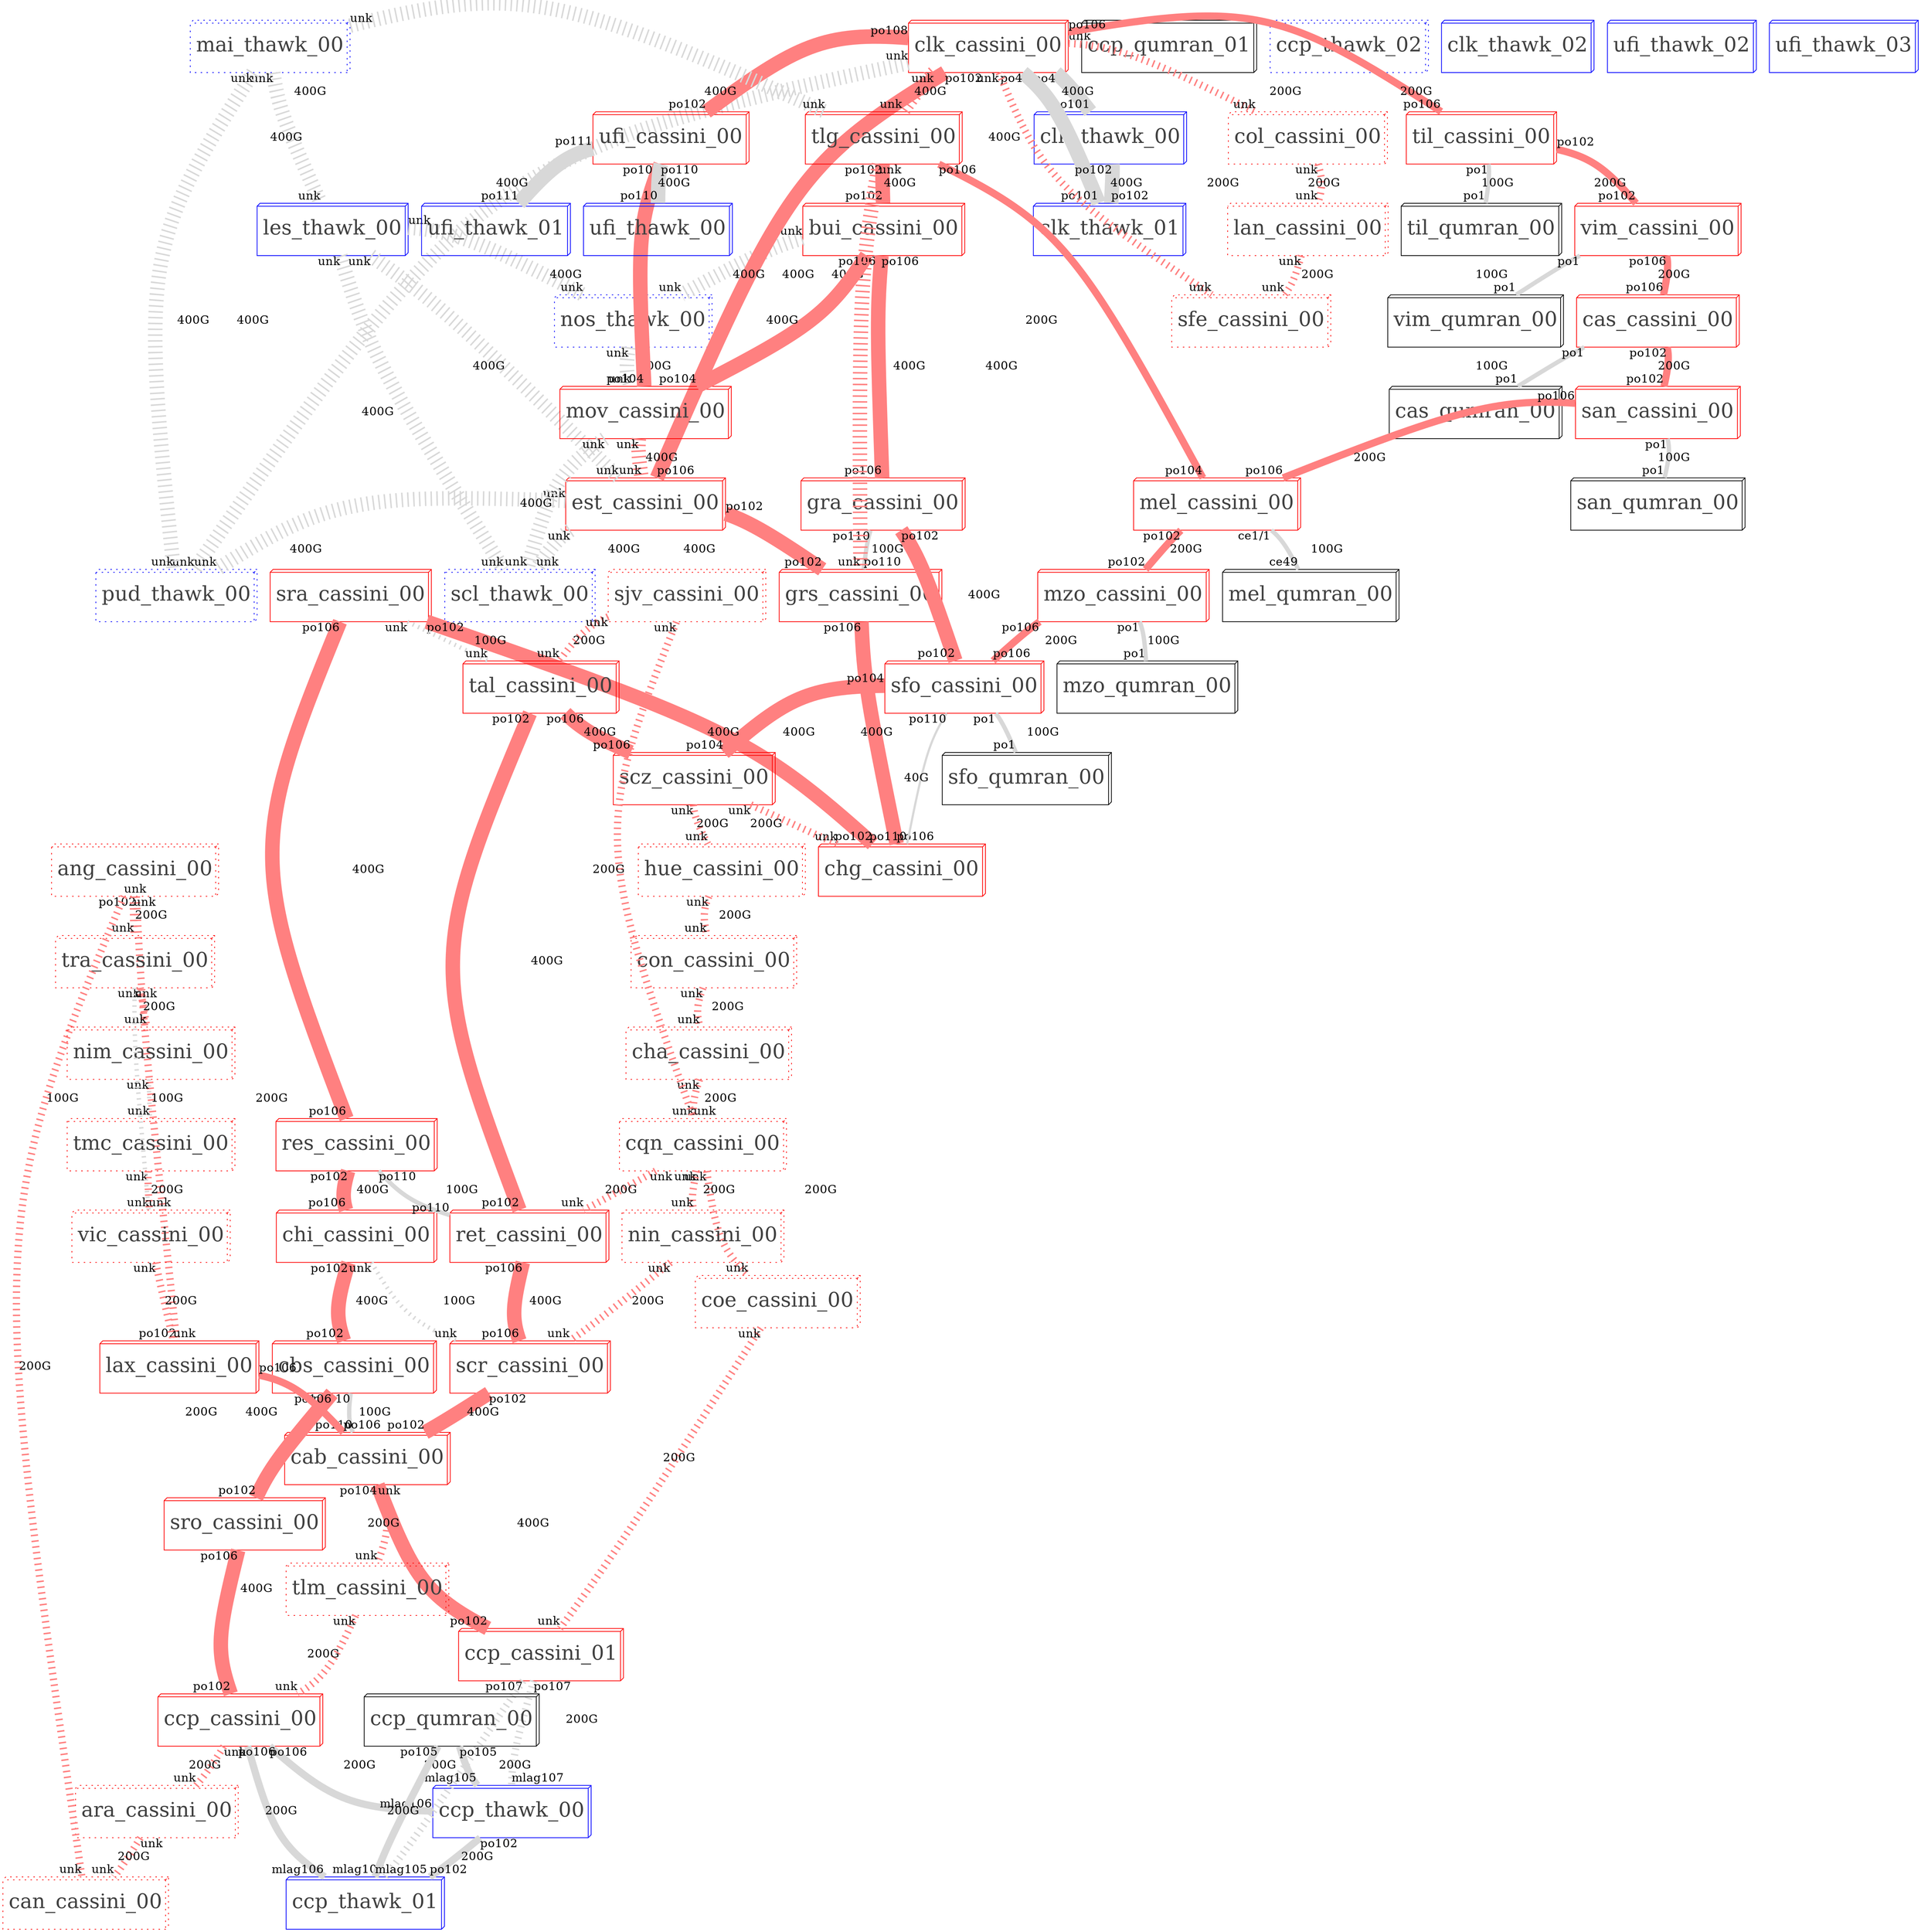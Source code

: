 graph my_graph {
splines = "curved";

ang_cassini_00 [style="dotted" shape="box3d" label="ang_cassini_00" width="1.000000!" height="1.000000!" fillcolor="#d0d0d0" color="#FF0000" fontsize="28" fontcolor="#404040" pos="-2181.519043, -1134.129395!" ]
ara_cassini_00 [style="dotted" shape="box3d" label="ara_cassini_00" width="1.000000!" height="1.000000!" fillcolor="#d0d0d0" color="#FF0000" fontsize="28" fontcolor="#404040" pos="-2199.944336, -1117.477295!" ]
bui_cassini_00 [style="solid" shape="box3d" label="bui_cassini_00" width="1.000000!" height="1.000000!" fillcolor="#d0d0d0" color="#FF0000" fontsize="28" fontcolor="#404040" pos="-2113.913330, -1011.887939!" ]
cab_cassini_00 [style="solid" shape="box3d" label="cab_cassini_00" width="1.000000!" height="1.000000!" fillcolor="#d0d0d0" color="#FF0000" fontsize="28" fontcolor="#404040" pos="-2167.762695, -1110.998535!" ]
can_cassini_00 [style="dotted" shape="box3d" label="can_cassini_00" width="1.000000!" height="1.000000!" fillcolor="#d0d0d0" color="#FF0000" fontsize="28" fontcolor="#404040" pos="-2202.021729, -1134.174072!" ]
cas_cassini_00 [style="solid" shape="box3d" label="cas_cassini_00" width="1.000000!" height="1.000000!" fillcolor="#d0d0d0" color="#FF0000" fontsize="28" fontcolor="#404040" pos="-2142.722656, -999.556152!" ]
cas_qumran_00 [style="solid" shape="box3d" label="cas_qumran_00" width="1.000000!" height="1.000000!" fillcolor="#d0d0d0" color="#000000" fontsize="28" fontcolor="#404040" pos="-2148.722656, -999.556152!" ]
cbs_cassini_00 [style="solid" shape="box3d" label="cbs_cassini_00" width="1.000000!" height="1.000000!" fillcolor="#d0d0d0" color="#FF0000" fontsize="28" fontcolor="#404040" pos="-2172.262695, -1110.998535!" ]
ccp_cassini_00 [style="solid" shape="box3d" label="ccp_cassini_00" width="1.000000!" height="1.000000!" fillcolor="#d0d0d0" color="#FF0000" fontsize="28" fontcolor="#404040" pos="-2194.875000, -1104.131470!" ]
ccp_cassini_01 [style="solid" shape="box3d" label="ccp_cassini_01" width="1.000000!" height="1.000000!" fillcolor="#d0d0d0" color="#FF0000" fontsize="28" fontcolor="#404040" pos="-2188.874756, -1104.131470!" ]
ccp_qumran_00 [style="solid" shape="box3d" label="ccp_qumran_00" width="1.000000!" height="1.000000!" fillcolor="#d0d0d0" color="#000000" fontsize="28" fontcolor="#404040" pos="-2194.875000, -1098.131470!" ]
ccp_qumran_01 [style="solid" shape="box3d" label="ccp_qumran_01" width="1.000000!" height="1.000000!" fillcolor="#d0d0d0" color="#000000" fontsize="28" fontcolor="#404040" pos="-2188.874756, -1098.131470!" ]
ccp_thawk_00 [style="solid" shape="box3d" label="ccp_thawk_00" width="1.000000!" height="1.000000!" fillcolor="#d0d0d0" color="#0000FF" fontsize="28" fontcolor="#404040" pos="-2194.875000, -1102.331543!" ]
ccp_thawk_01 [style="solid" shape="box3d" label="ccp_thawk_01" width="1.000000!" height="1.000000!" fillcolor="#d0d0d0" color="#0000FF" fontsize="28" fontcolor="#404040" pos="-2188.874756, -1102.331543!" ]
ccp_thawk_02 [style="dotted" shape="box3d" label="ccp_thawk_02" width="1.000000!" height="1.000000!" fillcolor="#d0d0d0" color="#0000FF" fontsize="28" fontcolor="#404040" pos="-2191.875000, -1100.531494!" ]
cha_cassini_00 [style="dotted" shape="box3d" label="cha_cassini_00" width="1.000000!" height="1.000000!" fillcolor="#d0d0d0" color="#FF0000" fontsize="28" fontcolor="#404040" pos="-2178.113281, -1070.132690!" ]
chg_cassini_00 [style="solid" shape="box3d" label="chg_cassini_00" width="1.000000!" height="1.000000!" fillcolor="#d0d0d0" color="#FF0000" fontsize="28" fontcolor="#404040" pos="-2131.750244, -1041.165527!" ]
chi_cassini_00 [style="solid" shape="box3d" label="chi_cassini_00" width="1.000000!" height="1.000000!" fillcolor="#d0d0d0" color="#FF0000" fontsize="28" fontcolor="#404040" pos="-2163.636719, -1098.373657!" ]
clk_cassini_00 [style="solid" shape="box3d" label="clk_cassini_00" width="1.000000!" height="1.000000!" fillcolor="#d0d0d0" color="#FF0000" fontsize="28" fontcolor="#404040" pos="-2120.339111, -999.240173!" ]
clk_thawk_00 [style="solid" shape="box3d" label="clk_thawk_00" width="1.000000!" height="1.000000!" fillcolor="#d0d0d0" color="#0000FF" fontsize="28" fontcolor="#404040" pos="-2117.339111, -997.140198!" ]
clk_thawk_01 [style="solid" shape="box3d" label="clk_thawk_01" width="1.000000!" height="1.000000!" fillcolor="#d0d0d0" color="#0000FF" fontsize="28" fontcolor="#404040" pos="-2123.339111, -997.140198!" ]
clk_thawk_02 [style="solid" shape="box3d" label="clk_thawk_02" width="1.000000!" height="1.000000!" fillcolor="#d0d0d0" color="#0000FF" fontsize="28" fontcolor="#404040" pos="-2120.339111, -994.740234!" ]
coe_cassini_00 [style="dotted" shape="box3d" label="coe_cassini_00" width="1.000000!" height="1.000000!" fillcolor="#d0d0d0" color="#FF0000" fontsize="28" fontcolor="#404040" pos="-2184.472656, -1095.129150!" ]
col_cassini_00 [style="dotted" shape="box3d" label="col_cassini_00" width="1.000000!" height="1.000000!" fillcolor="#d0d0d0" color="#FF0000" fontsize="28" fontcolor="#404040" pos="-2117.558105, -993.109131!" ]
con_cassini_00 [style="dotted" shape="box3d" label="con_cassini_00" width="1.000000!" height="1.000000!" fillcolor="#d0d0d0" color="#FF0000" fontsize="28" fontcolor="#404040" pos="-2169.543945, -1062.153687!" ]
cqn_cassini_00 [style="dotted" shape="box3d" label="cqn_cassini_00" width="1.000000!" height="1.000000!" fillcolor="#d0d0d0" color="#FF0000" fontsize="28" fontcolor="#404040" pos="-2170.388672, -1079.100708!" ]
est_cassini_00 [style="solid" shape="box3d" label="est_cassini_00" width="1.000000!" height="1.000000!" fillcolor="#d0d0d0" color="#FF0000" fontsize="28" fontcolor="#404040" pos="-2120.752197, -1003.592163!" ]
gra_cassini_00 [style="solid" shape="box3d" label="gra_cassini_00" width="1.000000!" height="1.000000!" fillcolor="#d0d0d0" color="#FF0000" fontsize="28" fontcolor="#404040" pos="-2117.739502, -1022.000183!" ]
grs_cassini_00 [style="solid" shape="box3d" label="grs_cassini_00" width="1.000000!" height="1.000000!" fillcolor="#d0d0d0" color="#FF0000" fontsize="28" fontcolor="#404040" pos="-2122.239502, -1022.000183!" ]
hue_cassini_00 [style="dotted" shape="box3d" label="hue_cassini_00" width="1.000000!" height="1.000000!" fillcolor="#d0d0d0" color="#FF0000" fontsize="28" fontcolor="#404040" pos="-2154.265137, -1049.322266!" ]
lan_cassini_00 [style="dotted" shape="box3d" label="lan_cassini_00" width="1.000000!" height="1.000000!" fillcolor="#d0d0d0" color="#FF0000" fontsize="28" fontcolor="#404040" pos="-2119.527588, -988.778931!" ]
lax_cassini_00 [style="solid" shape="box3d" label="lax_cassini_00" width="1.000000!" height="1.000000!" fillcolor="#d0d0d0" color="#FF0000" fontsize="28" fontcolor="#404040" pos="-2171.100098, -1123.985840!" ]
les_thawk_00 [style="solid" shape="box3d" label="les_thawk_00" width="1.000000!" height="1.000000!" fillcolor="#d0d0d0" color="#0000FF" fontsize="28" fontcolor="#404040" pos="-2122.685547, -1007.117737!" ]
mai_thawk_00 [style="dotted" shape="box3d" label="mai_thawk_00" width="1.000000!" height="1.000000!" fillcolor="#d0d0d0" color="#0000FF" fontsize="28" fontcolor="#404040" pos="-2128.833496, -1005.450928!" ]
mel_cassini_00 [style="solid" shape="box3d" label="mel_cassini_00" width="1.000000!" height="1.000000!" fillcolor="#d0d0d0" color="#FF0000" fontsize="28" fontcolor="#404040" pos="-2136.641846, -1010.672363!" ]
mel_qumran_00 [style="solid" shape="box3d" label="mel_qumran_00" width="1.000000!" height="1.000000!" fillcolor="#d0d0d0" color="#000000" fontsize="28" fontcolor="#404040" pos="-2142.641846, -1010.672363!" ]
mov_cassini_00 [style="solid" shape="box3d" label="mov_cassini_00" width="1.000000!" height="1.000000!" fillcolor="#d0d0d0" color="#FF0000" fontsize="28" fontcolor="#404040" pos="-2112.276123, -1005.252930!" ]
mzo_cassini_00 [style="solid" shape="box3d" label="mzo_cassini_00" width="1.000000!" height="1.000000!" fillcolor="#d0d0d0" color="#FF0000" fontsize="28" fontcolor="#404040" pos="-2142.334717, -1025.391846!" ]
mzo_qumran_00 [style="solid" shape="box3d" label="mzo_qumran_00" width="1.000000!" height="1.000000!" fillcolor="#d0d0d0" color="#000000" fontsize="28" fontcolor="#404040" pos="-2148.334473, -1025.391846!" ]
nim_cassini_00 [style="dotted" shape="box3d" label="nim_cassini_00" width="1.000000!" height="1.000000!" fillcolor="#d0d0d0" color="#FF0000" fontsize="28" fontcolor="#404040" pos="-2193.209473, -1162.335083!" ]
nin_cassini_00 [style="dotted" shape="box3d" label="nin_cassini_00" width="1.000000!" height="1.000000!" fillcolor="#d0d0d0" color="#FF0000" fontsize="28" fontcolor="#404040" pos="-2172.262695, -1091.999878!" ]
nos_thawk_00 [style="dotted" shape="box3d" label="nos_thawk_00" width="1.000000!" height="1.000000!" fillcolor="#d0d0d0" color="#0000FF" fontsize="28" fontcolor="#404040" pos="-2112.539795, -1008.571106!" ]
pud_thawk_00 [style="dotted" shape="box3d" label="pud_thawk_00" width="1.000000!" height="1.000000!" fillcolor="#d0d0d0" color="#0000FF" fontsize="28" fontcolor="#404040" pos="-2128.840088, -1000.416321!" ]
res_cassini_00 [style="solid" shape="box3d" label="res_cassini_00" width="1.000000!" height="1.000000!" fillcolor="#d0d0d0" color="#FF0000" fontsize="28" fontcolor="#404040" pos="-2156.464600, -1080.460083!" ]
ret_cassini_00 [style="solid" shape="box3d" label="ret_cassini_00" width="1.000000!" height="1.000000!" fillcolor="#d0d0d0" color="#FF0000" fontsize="28" fontcolor="#404040" pos="-2151.964844, -1080.460083!" ]
san_cassini_00 [style="solid" shape="box3d" label="san_cassini_00" width="1.000000!" height="1.000000!" fillcolor="#d0d0d0" color="#FF0000" fontsize="28" fontcolor="#404040" pos="-2148.864502, -1007.796021!" ]
san_qumran_00 [style="solid" shape="box3d" label="san_qumran_00" width="1.000000!" height="1.000000!" fillcolor="#d0d0d0" color="#000000" fontsize="28" fontcolor="#404040" pos="-2154.864258, -1007.796021!" ]
scl_thawk_00 [style="dotted" shape="box3d" label="scl_thawk_00" width="1.000000!" height="1.000000!" fillcolor="#d0d0d0" color="#0000FF" fontsize="28" fontcolor="#404040" pos="-2116.531982, -1004.422424!" ]
scr_cassini_00 [style="solid" shape="box3d" label="scr_cassini_00" width="1.000000!" height="1.000000!" fillcolor="#d0d0d0" color="#FF0000" fontsize="28" fontcolor="#404040" pos="-2155.059082, -1092.882446!" ]
scz_cassini_00 [style="solid" shape="box3d" label="scz_cassini_00" width="1.000000!" height="1.000000!" fillcolor="#d0d0d0" color="#FF0000" fontsize="28" fontcolor="#404040" pos="-2141.427490, -1039.035522!" ]
sfe_cassini_00 [style="dotted" shape="box3d" label="sfe_cassini_00" width="1.000000!" height="1.000000!" fillcolor="#d0d0d0" color="#FF0000" fontsize="28" fontcolor="#404040" pos="-2121.721924, -984.269836!" ]
sfo_cassini_00 [style="solid" shape="box3d" label="sfo_cassini_00" width="1.000000!" height="1.000000!" fillcolor="#d0d0d0" color="#FF0000" fontsize="28" fontcolor="#404040" pos="-2125.619141, -1037.595825!" ]
sfo_qumran_00 [style="solid" shape="box3d" label="sfo_qumran_00" width="1.000000!" height="1.000000!" fillcolor="#d0d0d0" color="#000000" fontsize="28" fontcolor="#404040" pos="-2119.619385, -1037.595825!" ]
sjv_cassini_00 [style="dotted" shape="box3d" label="sjv_cassini_00" width="1.000000!" height="1.000000!" fillcolor="#d0d0d0" color="#FF0000" fontsize="28" fontcolor="#404040" pos="-2157.971191, -1067.871094!" ]
sra_cassini_00 [style="solid" shape="box3d" label="sra_cassini_00" width="1.000000!" height="1.000000!" fillcolor="#d0d0d0" color="#FF0000" fontsize="28" fontcolor="#404040" pos="-2144.381348, -1058.996094!" ]
sro_cassini_00 [style="solid" shape="box3d" label="sro_cassini_00" width="1.000000!" height="1.000000!" fillcolor="#d0d0d0" color="#FF0000" fontsize="28" fontcolor="#404040" pos="-2181.956543, -1117.860352!" ]
tal_cassini_00 [style="solid" shape="box3d" label="tal_cassini_00" width="1.000000!" height="1.000000!" fillcolor="#d0d0d0" color="#FF0000" fontsize="28" fontcolor="#404040" pos="-2145.641113, -1062.779907!" ]
til_cassini_00 [style="solid" shape="box3d" label="til_cassini_00" width="1.000000!" height="1.000000!" fillcolor="#d0d0d0" color="#FF0000" fontsize="28" fontcolor="#404040" pos="-2128.205078, -991.210571!" ]
til_qumran_00 [style="solid" shape="box3d" label="til_qumran_00" width="1.000000!" height="1.000000!" fillcolor="#d0d0d0" color="#000000" fontsize="28" fontcolor="#404040" pos="-2134.205322, -992.710510!" ]
tlg_cassini_00 [style="solid" shape="box3d" label="tlg_cassini_00" width="1.000000!" height="1.000000!" fillcolor="#d0d0d0" color="#FF0000" fontsize="28" fontcolor="#404040" pos="-2128.323486, -1009.880249!" ]
tlm_cassini_00 [style="dotted" shape="box3d" label="tlm_cassini_00" width="1.000000!" height="1.000000!" fillcolor="#d0d0d0" color="#FF0000" fontsize="28" fontcolor="#404040" pos="-2185.367920, -1109.213135!" ]
tmc_cassini_00 [style="dotted" shape="box3d" label="tmc_cassini_00" width="1.000000!" height="1.000000!" fillcolor="#d0d0d0" color="#FF0000" fontsize="28" fontcolor="#404040" pos="-2179.132324, -1161.870605!" ]
tra_cassini_00 [style="dotted" shape="box3d" label="tra_cassini_00" width="1.000000!" height="1.000000!" fillcolor="#d0d0d0" color="#FF0000" fontsize="28" fontcolor="#404040" pos="-2185.261719, -1147.499390!" ]
ufi_cassini_00 [style="solid" shape="box3d" label="ufi_cassini_00" width="1.000000!" height="1.000000!" fillcolor="#d0d0d0" color="#FF0000" fontsize="28" fontcolor="#404040" pos="-2115.950195, -1000.460266!" ]
ufi_thawk_00 [style="solid" shape="box3d" label="ufi_thawk_00" width="1.000000!" height="1.000000!" fillcolor="#d0d0d0" color="#0000FF" fontsize="28" fontcolor="#404040" pos="-2112.050049, -1001.060242!" ]
ufi_thawk_01 [style="solid" shape="box3d" label="ufi_thawk_01" width="1.000000!" height="1.000000!" fillcolor="#d0d0d0" color="#0000FF" fontsize="28" fontcolor="#404040" pos="-2112.050049, -999.560303!" ]
ufi_thawk_02 [style="solid" shape="box3d" label="ufi_thawk_02" width="1.000000!" height="1.000000!" fillcolor="#d0d0d0" color="#0000FF" fontsize="28" fontcolor="#404040" pos="-2109.050049, -1001.060242!" ]
ufi_thawk_03 [style="solid" shape="box3d" label="ufi_thawk_03" width="1.000000!" height="1.000000!" fillcolor="#d0d0d0" color="#0000FF" fontsize="28" fontcolor="#404040" pos="-2109.050049, -999.560303!" ]
vic_cassini_00 [style="dotted" shape="box3d" label="vic_cassini_00" width="1.000000!" height="1.000000!" fillcolor="#d0d0d0" color="#FF0000" fontsize="28" fontcolor="#404040" pos="-2171.345459, -1147.175537!" ]
vim_cassini_00 [style="solid" shape="box3d" label="vim_cassini_00" width="1.000000!" height="1.000000!" fillcolor="#d0d0d0" color="#FF0000" fontsize="28" fontcolor="#404040" pos="-2146.960938, -990.165710!" ]
vim_qumran_00 [style="solid" shape="box3d" label="vim_qumran_00" width="1.000000!" height="1.000000!" fillcolor="#d0d0d0" color="#000000" fontsize="28" fontcolor="#404040" pos="-2152.960693, -990.165710!" ]
can_cassini_00 -- ang_cassini_00 [ arrowhead="normal" arrowtail="normal" arrowsize="30" penwidth="10" color="#FF8080" style="dotted"taillabel="unk" headlabel="unk" label="200G" fontsize="16" fontcolor="#000000"]
ang_cassini_00 -- lax_cassini_00 [ arrowhead="normal" arrowtail="normal" arrowsize="30" penwidth="10" color="#FF8080" style="dotted"taillabel="po102" headlabel="po102" label="200G" fontsize="16" fontcolor="#000000"]
ang_cassini_00 -- tra_cassini_00 [ arrowhead="normal" arrowtail="normal" arrowsize="30" penwidth="10" color="#FF8080" style="dotted"taillabel="unk" headlabel="unk" label="200G" fontsize="16" fontcolor="#000000"]
ara_cassini_00 -- can_cassini_00 [ arrowhead="normal" arrowtail="normal" arrowsize="30" penwidth="10" color="#FF8080" style="dotted"taillabel="unk" headlabel="unk" label="200G" fontsize="16" fontcolor="#000000"]
ccp_cassini_00 -- ara_cassini_00 [ arrowhead="normal" arrowtail="normal" arrowsize="30" penwidth="10" color="#FF8080" style="dotted"taillabel="unk" headlabel="unk" label="200G" fontsize="16" fontcolor="#000000"]
bui_cassini_00 -- gra_cassini_00 [ arrowhead="normal" arrowtail="normal" arrowsize="30" penwidth="20" color="#FF8080" style="solid"taillabel="po106" headlabel="po106" label="400G" fontsize="16" fontcolor="#000000"]
mov_cassini_00 -- bui_cassini_00 [ arrowhead="normal" arrowtail="normal" arrowsize="30" penwidth="20" color="#FF8080" style="solid"taillabel="po106" headlabel="po104" label="400G" fontsize="16" fontcolor="#000000"]
bui_cassini_00 -- nos_thawk_00 [ arrowhead="normal" arrowtail="normal" arrowsize="30" penwidth="20" color="#d8d8d8" style="dotted"taillabel="unk" headlabel="unk" label="400G" fontsize="16" fontcolor="#000000"]
tlg_cassini_00 -- bui_cassini_00 [ arrowhead="normal" arrowtail="normal" arrowsize="30" penwidth="20" color="#FF8080" style="solid"taillabel="po102" headlabel="po102" label="400G" fontsize="16" fontcolor="#000000"]
cbs_cassini_00 -- cab_cassini_00 [ arrowhead="normal" arrowtail="normal" arrowsize="30" penwidth="6" color="#d8d8d8" style="solid"taillabel="po110" headlabel="po110" label="100G" fontsize="16" fontcolor="#000000"]
cab_cassini_00 -- ccp_cassini_01 [ arrowhead="normal" arrowtail="normal" arrowsize="30" penwidth="20" color="#FF8080" style="solid"taillabel="po104" headlabel="po102" label="400G" fontsize="16" fontcolor="#000000"]
lax_cassini_00 -- cab_cassini_00 [ arrowhead="normal" arrowtail="normal" arrowsize="30" penwidth="10" color="#FF8080" style="solid"taillabel="po106" headlabel="po106" label="200G" fontsize="16" fontcolor="#000000"]
scr_cassini_00 -- cab_cassini_00 [ arrowhead="normal" arrowtail="normal" arrowsize="30" penwidth="20" color="#FF8080" style="solid"taillabel="po102" headlabel="po102" label="400G" fontsize="16" fontcolor="#000000"]
cab_cassini_00 -- tlm_cassini_00 [ arrowhead="normal" arrowtail="normal" arrowsize="30" penwidth="10" color="#FF8080" style="dotted"taillabel="unk" headlabel="unk" label="200G" fontsize="16" fontcolor="#000000"]
cas_cassini_00 -- cas_qumran_00 [ arrowhead="normal" arrowtail="normal" arrowsize="30" penwidth="6" color="#d8d8d8" style="solid"taillabel="po1" headlabel="po1" label="100G" fontsize="16" fontcolor="#000000"]
cas_cassini_00 -- san_cassini_00 [ arrowhead="normal" arrowtail="normal" arrowsize="30" penwidth="10" color="#FF8080" style="solid"taillabel="po102" headlabel="po102" label="200G" fontsize="16" fontcolor="#000000"]
vim_cassini_00 -- cas_cassini_00 [ arrowhead="normal" arrowtail="normal" arrowsize="30" penwidth="10" color="#FF8080" style="solid"taillabel="po106" headlabel="po106" label="200G" fontsize="16" fontcolor="#000000"]
chi_cassini_00 -- cbs_cassini_00 [ arrowhead="normal" arrowtail="normal" arrowsize="30" penwidth="20" color="#FF8080" style="solid"taillabel="po102" headlabel="po102" label="400G" fontsize="16" fontcolor="#000000"]
cbs_cassini_00 -- sro_cassini_00 [ arrowhead="normal" arrowtail="normal" arrowsize="30" penwidth="20" color="#FF8080" style="solid"taillabel="po106" headlabel="po102" label="400G" fontsize="16" fontcolor="#000000"]
ccp_cassini_00 -- ccp_thawk_00 [ arrowhead="normal" arrowtail="normal" arrowsize="30" penwidth="10" color="#d8d8d8" style="solid"taillabel="po106" headlabel="mlag106" label="200G" fontsize="16" fontcolor="#000000"]
ccp_cassini_00 -- ccp_thawk_01 [ arrowhead="normal" arrowtail="normal" arrowsize="30" penwidth="10" color="#d8d8d8" style="solid"taillabel="po106" headlabel="mlag106" label="200G" fontsize="16" fontcolor="#000000"]
sro_cassini_00 -- ccp_cassini_00 [ arrowhead="normal" arrowtail="normal" arrowsize="30" penwidth="20" color="#FF8080" style="solid"taillabel="po106" headlabel="po102" label="400G" fontsize="16" fontcolor="#000000"]
tlm_cassini_00 -- ccp_cassini_00 [ arrowhead="normal" arrowtail="normal" arrowsize="30" penwidth="10" color="#FF8080" style="dotted"taillabel="unk" headlabel="unk" label="200G" fontsize="16" fontcolor="#000000"]
ccp_cassini_01 -- ccp_thawk_00 [ arrowhead="normal" arrowtail="normal" arrowsize="30" penwidth="10" color="#d8d8d8" style="dotted"taillabel="po107" headlabel="mlag107" label="200G" fontsize="16" fontcolor="#000000"]
ccp_cassini_01 -- ccp_thawk_01 [ arrowhead="normal" arrowtail="normal" arrowsize="30" penwidth="10" color="#d8d8d8" style="dotted"taillabel="po107" headlabel="mlag107" label="200G" fontsize="16" fontcolor="#000000"]
coe_cassini_00 -- ccp_cassini_01 [ arrowhead="normal" arrowtail="normal" arrowsize="30" penwidth="10" color="#FF8080" style="dotted"taillabel="unk" headlabel="unk" label="200G" fontsize="16" fontcolor="#000000"]
ccp_qumran_00 -- ccp_thawk_00 [ arrowhead="normal" arrowtail="normal" arrowsize="30" penwidth="10" color="#d8d8d8" style="solid"taillabel="po105" headlabel="mlag105" label="200G" fontsize="16" fontcolor="#000000"]
ccp_qumran_00 -- ccp_thawk_01 [ arrowhead="normal" arrowtail="normal" arrowsize="30" penwidth="10" color="#d8d8d8" style="solid"taillabel="po105" headlabel="mlag105" label="200G" fontsize="16" fontcolor="#000000"]
ccp_thawk_00 -- ccp_thawk_01 [ arrowhead="normal" arrowtail="normal" arrowsize="30" penwidth="10" color="#d8d8d8" style="solid"taillabel="po102" headlabel="po102" label="200G" fontsize="16" fontcolor="#000000"]
con_cassini_00 -- cha_cassini_00 [ arrowhead="normal" arrowtail="normal" arrowsize="30" penwidth="10" color="#FF8080" style="dotted"taillabel="unk" headlabel="unk" label="200G" fontsize="16" fontcolor="#000000"]
cha_cassini_00 -- cqn_cassini_00 [ arrowhead="normal" arrowtail="normal" arrowsize="30" penwidth="10" color="#FF8080" style="dotted"taillabel="unk" headlabel="unk" label="200G" fontsize="16" fontcolor="#000000"]
grs_cassini_00 -- chg_cassini_00 [ arrowhead="normal" arrowtail="normal" arrowsize="30" penwidth="20" color="#FF8080" style="solid"taillabel="po106" headlabel="po106" label="400G" fontsize="16" fontcolor="#000000"]
scz_cassini_00 -- chg_cassini_00 [ arrowhead="normal" arrowtail="normal" arrowsize="30" penwidth="10" color="#FF8080" style="dotted"taillabel="unk" headlabel="unk" label="200G" fontsize="16" fontcolor="#000000"]
sfo_cassini_00 -- chg_cassini_00 [ arrowhead="normal" arrowtail="normal" arrowsize="30" penwidth="3" color="#d8d8d8" style="solid"taillabel="po110" headlabel="po110" label="40G" fontsize="16" fontcolor="#000000"]
chg_cassini_00 -- sra_cassini_00 [ arrowhead="normal" arrowtail="normal" arrowsize="30" penwidth="20" color="#FF8080" style="solid"taillabel="po102" headlabel="po102" label="400G" fontsize="16" fontcolor="#000000"]
res_cassini_00 -- chi_cassini_00 [ arrowhead="normal" arrowtail="normal" arrowsize="30" penwidth="20" color="#FF8080" style="solid"taillabel="po102" headlabel="po106" label="400G" fontsize="16" fontcolor="#000000"]
chi_cassini_00 -- scr_cassini_00 [ arrowhead="normal" arrowtail="normal" arrowsize="30" penwidth="6" color="#d8d8d8" style="dotted"taillabel="unk" headlabel="unk" label="100G" fontsize="16" fontcolor="#000000"]
clk_cassini_00 -- clk_thawk_00 [ arrowhead="normal" arrowtail="normal" arrowsize="30" penwidth="20" color="#d8d8d8" style="solid"taillabel="po4" headlabel="po101" label="400G" fontsize="16" fontcolor="#000000"]
clk_cassini_00 -- clk_thawk_01 [ arrowhead="normal" arrowtail="normal" arrowsize="30" penwidth="20" color="#d8d8d8" style="solid"taillabel="po4" headlabel="po101" label="400G" fontsize="16" fontcolor="#000000"]
clk_cassini_00 -- col_cassini_00 [ arrowhead="normal" arrowtail="normal" arrowsize="30" penwidth="10" color="#FF8080" style="dotted"taillabel="unk" headlabel="unk" label="200G" fontsize="16" fontcolor="#000000"]
clk_cassini_00 -- est_cassini_00 [ arrowhead="normal" arrowtail="normal" arrowsize="30" penwidth="20" color="#FF8080" style="solid"taillabel="po102" headlabel="po106" label="400G" fontsize="16" fontcolor="#000000"]
clk_cassini_00 -- pud_thawk_00 [ arrowhead="normal" arrowtail="normal" arrowsize="30" penwidth="20" color="#d8d8d8" style="dotted"taillabel="unk" headlabel="unk" label="400G" fontsize="16" fontcolor="#000000"]
sfe_cassini_00 -- clk_cassini_00 [ arrowhead="normal" arrowtail="normal" arrowsize="30" penwidth="10" color="#FF8080" style="dotted"taillabel="unk" headlabel="unk" label="200G" fontsize="16" fontcolor="#000000"]
clk_cassini_00 -- til_cassini_00 [ arrowhead="normal" arrowtail="normal" arrowsize="30" penwidth="10" color="#FF8080" style="solid"taillabel="po106" headlabel="po106" label="200G" fontsize="16" fontcolor="#000000"]
clk_cassini_00 -- tlg_cassini_00 [ arrowhead="normal" arrowtail="normal" arrowsize="30" penwidth="20" color="#FF8080" style="dotted"taillabel="unk" headlabel="unk" label="400G" fontsize="16" fontcolor="#000000"]
clk_cassini_00 -- ufi_cassini_00 [ arrowhead="normal" arrowtail="normal" arrowsize="30" penwidth="20" color="#FF8080" style="solid"taillabel="po108" headlabel="po102" label="400G" fontsize="16" fontcolor="#000000"]
clk_thawk_00 -- clk_thawk_01 [ arrowhead="normal" arrowtail="normal" arrowsize="30" penwidth="20" color="#d8d8d8" style="solid"taillabel="po102" headlabel="po102" label="400G" fontsize="16" fontcolor="#000000"]
cqn_cassini_00 -- coe_cassini_00 [ arrowhead="normal" arrowtail="normal" arrowsize="30" penwidth="10" color="#FF8080" style="dotted"taillabel="unk" headlabel="unk" label="200G" fontsize="16" fontcolor="#000000"]
col_cassini_00 -- lan_cassini_00 [ arrowhead="normal" arrowtail="normal" arrowsize="30" penwidth="10" color="#FF8080" style="dotted"taillabel="unk" headlabel="unk" label="200G" fontsize="16" fontcolor="#000000"]
hue_cassini_00 -- con_cassini_00 [ arrowhead="normal" arrowtail="normal" arrowsize="30" penwidth="10" color="#FF8080" style="dotted"taillabel="unk" headlabel="unk" label="200G" fontsize="16" fontcolor="#000000"]
cqn_cassini_00 -- nin_cassini_00 [ arrowhead="normal" arrowtail="normal" arrowsize="30" penwidth="10" color="#FF8080" style="dotted"taillabel="unk" headlabel="unk" label="200G" fontsize="16" fontcolor="#000000"]
cqn_cassini_00 -- ret_cassini_00 [ arrowhead="normal" arrowtail="normal" arrowsize="30" penwidth="10" color="#FF8080" style="dotted"taillabel="unk" headlabel="unk" label="200G" fontsize="16" fontcolor="#000000"]
sjv_cassini_00 -- cqn_cassini_00 [ arrowhead="normal" arrowtail="normal" arrowsize="30" penwidth="10" color="#FF8080" style="dotted"taillabel="unk" headlabel="unk" label="200G" fontsize="16" fontcolor="#000000"]
est_cassini_00 -- grs_cassini_00 [ arrowhead="normal" arrowtail="normal" arrowsize="30" penwidth="20" color="#FF8080" style="solid"taillabel="po102" headlabel="po102" label="400G" fontsize="16" fontcolor="#000000"]
les_thawk_00 -- est_cassini_00 [ arrowhead="normal" arrowtail="normal" arrowsize="30" penwidth="20" color="#d8d8d8" style="dotted"taillabel="unk" headlabel="unk" label="400G" fontsize="16" fontcolor="#000000"]
mov_cassini_00 -- est_cassini_00 [ arrowhead="normal" arrowtail="normal" arrowsize="30" penwidth="20" color="#FF8080" style="dotted"taillabel="unk" headlabel="unk" label="400G" fontsize="16" fontcolor="#000000"]
est_cassini_00 -- pud_thawk_00 [ arrowhead="normal" arrowtail="normal" arrowsize="30" penwidth="20" color="#d8d8d8" style="dotted"taillabel="unk" headlabel="unk" label="400G" fontsize="16" fontcolor="#000000"]
est_cassini_00 -- scl_thawk_00 [ arrowhead="normal" arrowtail="normal" arrowsize="30" penwidth="20" color="#d8d8d8" style="dotted"taillabel="unk" headlabel="unk" label="400G" fontsize="16" fontcolor="#000000"]
gra_cassini_00 -- grs_cassini_00 [ arrowhead="normal" arrowtail="normal" arrowsize="30" penwidth="6" color="#d8d8d8" style="solid"taillabel="po110" headlabel="po110" label="100G" fontsize="16" fontcolor="#000000"]
gra_cassini_00 -- sfo_cassini_00 [ arrowhead="normal" arrowtail="normal" arrowsize="30" penwidth="20" color="#FF8080" style="solid"taillabel="po102" headlabel="po102" label="400G" fontsize="16" fontcolor="#000000"]
tlg_cassini_00 -- grs_cassini_00 [ arrowhead="normal" arrowtail="normal" arrowsize="30" penwidth="20" color="#FF8080" style="dotted"taillabel="unk" headlabel="unk" label="400G" fontsize="16" fontcolor="#000000"]
scz_cassini_00 -- hue_cassini_00 [ arrowhead="normal" arrowtail="normal" arrowsize="30" penwidth="10" color="#FF8080" style="dotted"taillabel="unk" headlabel="unk" label="200G" fontsize="16" fontcolor="#000000"]
lan_cassini_00 -- sfe_cassini_00 [ arrowhead="normal" arrowtail="normal" arrowsize="30" penwidth="10" color="#FF8080" style="dotted"taillabel="unk" headlabel="unk" label="200G" fontsize="16" fontcolor="#000000"]
vic_cassini_00 -- lax_cassini_00 [ arrowhead="normal" arrowtail="normal" arrowsize="30" penwidth="10" color="#FF8080" style="dotted"taillabel="unk" headlabel="unk" label="200G" fontsize="16" fontcolor="#000000"]
mai_thawk_00 -- les_thawk_00 [ arrowhead="normal" arrowtail="normal" arrowsize="30" penwidth="20" color="#d8d8d8" style="dotted"taillabel="unk" headlabel="unk" label="400G" fontsize="16" fontcolor="#000000"]
les_thawk_00 -- nos_thawk_00 [ arrowhead="normal" arrowtail="normal" arrowsize="30" penwidth="20" color="#d8d8d8" style="dotted"taillabel="unk" headlabel="unk" label="400G" fontsize="16" fontcolor="#000000"]
les_thawk_00 -- scl_thawk_00 [ arrowhead="normal" arrowtail="normal" arrowsize="30" penwidth="20" color="#d8d8d8" style="dotted"taillabel="unk" headlabel="unk" label="400G" fontsize="16" fontcolor="#000000"]
mai_thawk_00 -- pud_thawk_00 [ arrowhead="normal" arrowtail="normal" arrowsize="30" penwidth="20" color="#d8d8d8" style="dotted"taillabel="unk" headlabel="unk" label="400G" fontsize="16" fontcolor="#000000"]
mai_thawk_00 -- tlg_cassini_00 [ arrowhead="normal" arrowtail="normal" arrowsize="30" penwidth="20" color="#d8d8d8" style="dotted"taillabel="unk" headlabel="unk" label="400G" fontsize="16" fontcolor="#000000"]
mel_cassini_00 -- mel_qumran_00 [ arrowhead="normal" arrowtail="normal" arrowsize="30" penwidth="6" color="#d8d8d8" style="solid"taillabel="ce1/1" headlabel="ce49" label="100G" fontsize="16" fontcolor="#000000"]
mel_cassini_00 -- mzo_cassini_00 [ arrowhead="normal" arrowtail="normal" arrowsize="30" penwidth="10" color="#FF8080" style="solid"taillabel="po102" headlabel="po102" label="200G" fontsize="16" fontcolor="#000000"]
san_cassini_00 -- mel_cassini_00 [ arrowhead="normal" arrowtail="normal" arrowsize="30" penwidth="10" color="#FF8080" style="solid"taillabel="po106" headlabel="po106" label="200G" fontsize="16" fontcolor="#000000"]
tlg_cassini_00 -- mel_cassini_00 [ arrowhead="normal" arrowtail="normal" arrowsize="30" penwidth="10" color="#FF8080" style="solid"taillabel="po106" headlabel="po104" label="200G" fontsize="16" fontcolor="#000000"]
nos_thawk_00 -- mov_cassini_00 [ arrowhead="normal" arrowtail="normal" arrowsize="30" penwidth="20" color="#d8d8d8" style="dotted"taillabel="unk" headlabel="unk" label="400G" fontsize="16" fontcolor="#000000"]
mov_cassini_00 -- scl_thawk_00 [ arrowhead="normal" arrowtail="normal" arrowsize="30" penwidth="20" color="#d8d8d8" style="dotted"taillabel="unk" headlabel="unk" label="400G" fontsize="16" fontcolor="#000000"]
ufi_cassini_00 -- mov_cassini_00 [ arrowhead="normal" arrowtail="normal" arrowsize="30" penwidth="20" color="#FF8080" style="solid"taillabel="po106" headlabel="po104" label="400G" fontsize="16" fontcolor="#000000"]
mzo_cassini_00 -- mzo_qumran_00 [ arrowhead="normal" arrowtail="normal" arrowsize="30" penwidth="6" color="#d8d8d8" style="solid"taillabel="po1" headlabel="po1" label="100G" fontsize="16" fontcolor="#000000"]
mzo_cassini_00 -- sfo_cassini_00 [ arrowhead="normal" arrowtail="normal" arrowsize="30" penwidth="10" color="#FF8080" style="solid"taillabel="po106" headlabel="po106" label="200G" fontsize="16" fontcolor="#000000"]
nim_cassini_00 -- tmc_cassini_00 [ arrowhead="normal" arrowtail="normal" arrowsize="30" penwidth="6" color="#d8d8d8" style="dotted"taillabel="unk" headlabel="unk" label="100G" fontsize="16" fontcolor="#000000"]
tra_cassini_00 -- nim_cassini_00 [ arrowhead="normal" arrowtail="normal" arrowsize="30" penwidth="10" color="#FF8080" style="dotted"taillabel="unk" headlabel="unk" label="200G" fontsize="16" fontcolor="#000000"]
nin_cassini_00 -- scr_cassini_00 [ arrowhead="normal" arrowtail="normal" arrowsize="30" penwidth="10" color="#FF8080" style="dotted"taillabel="unk" headlabel="unk" label="200G" fontsize="16" fontcolor="#000000"]
res_cassini_00 -- ret_cassini_00 [ arrowhead="normal" arrowtail="normal" arrowsize="30" penwidth="6" color="#d8d8d8" style="solid"taillabel="po110" headlabel="po110" label="100G" fontsize="16" fontcolor="#000000"]
sra_cassini_00 -- res_cassini_00 [ arrowhead="normal" arrowtail="normal" arrowsize="30" penwidth="20" color="#FF8080" style="solid"taillabel="po106" headlabel="po106" label="400G" fontsize="16" fontcolor="#000000"]
ret_cassini_00 -- scr_cassini_00 [ arrowhead="normal" arrowtail="normal" arrowsize="30" penwidth="20" color="#FF8080" style="solid"taillabel="po106" headlabel="po106" label="400G" fontsize="16" fontcolor="#000000"]
tal_cassini_00 -- ret_cassini_00 [ arrowhead="normal" arrowtail="normal" arrowsize="30" penwidth="20" color="#FF8080" style="solid"taillabel="po102" headlabel="po102" label="400G" fontsize="16" fontcolor="#000000"]
san_cassini_00 -- san_qumran_00 [ arrowhead="normal" arrowtail="normal" arrowsize="30" penwidth="6" color="#d8d8d8" style="solid"taillabel="po1" headlabel="po1" label="100G" fontsize="16" fontcolor="#000000"]
sfo_cassini_00 -- scz_cassini_00 [ arrowhead="normal" arrowtail="normal" arrowsize="30" penwidth="20" color="#FF8080" style="solid"taillabel="po104" headlabel="po104" label="400G" fontsize="16" fontcolor="#000000"]
tal_cassini_00 -- scz_cassini_00 [ arrowhead="normal" arrowtail="normal" arrowsize="30" penwidth="20" color="#FF8080" style="solid"taillabel="po106" headlabel="po106" label="400G" fontsize="16" fontcolor="#000000"]
sfo_cassini_00 -- sfo_qumran_00 [ arrowhead="normal" arrowtail="normal" arrowsize="30" penwidth="6" color="#d8d8d8" style="solid"taillabel="po1" headlabel="po1" label="100G" fontsize="16" fontcolor="#000000"]
sjv_cassini_00 -- tal_cassini_00 [ arrowhead="normal" arrowtail="normal" arrowsize="30" penwidth="10" color="#FF8080" style="dotted"taillabel="unk" headlabel="unk" label="200G" fontsize="16" fontcolor="#000000"]
sra_cassini_00 -- tal_cassini_00 [ arrowhead="normal" arrowtail="normal" arrowsize="30" penwidth="6" color="#d8d8d8" style="dotted"taillabel="unk" headlabel="unk" label="100G" fontsize="16" fontcolor="#000000"]
til_cassini_00 -- til_qumran_00 [ arrowhead="normal" arrowtail="normal" arrowsize="30" penwidth="6" color="#d8d8d8" style="solid"taillabel="po1" headlabel="po1" label="100G" fontsize="16" fontcolor="#000000"]
til_cassini_00 -- vim_cassini_00 [ arrowhead="normal" arrowtail="normal" arrowsize="30" penwidth="10" color="#FF8080" style="solid"taillabel="po102" headlabel="po102" label="200G" fontsize="16" fontcolor="#000000"]
tmc_cassini_00 -- vic_cassini_00 [ arrowhead="normal" arrowtail="normal" arrowsize="30" penwidth="10" color="#FF8080" style="dotted"taillabel="unk" headlabel="unk" label="200G" fontsize="16" fontcolor="#000000"]
tra_cassini_00 -- vic_cassini_00 [ arrowhead="normal" arrowtail="normal" arrowsize="30" penwidth="6" color="#d8d8d8" style="dotted"taillabel="unk" headlabel="unk" label="100G" fontsize="16" fontcolor="#000000"]
ufi_cassini_00 -- ufi_thawk_00 [ arrowhead="normal" arrowtail="normal" arrowsize="30" penwidth="20" color="#d8d8d8" style="solid"taillabel="po110" headlabel="po110" label="400G" fontsize="16" fontcolor="#000000"]
ufi_cassini_00 -- ufi_thawk_01 [ arrowhead="normal" arrowtail="normal" arrowsize="30" penwidth="20" color="#d8d8d8" style="solid"taillabel="po111" headlabel="po111" label="400G" fontsize="16" fontcolor="#000000"]
vim_cassini_00 -- vim_qumran_00 [ arrowhead="normal" arrowtail="normal" arrowsize="30" penwidth="6" color="#d8d8d8" style="solid"taillabel="po1" headlabel="po1" label="100G" fontsize="16" fontcolor="#000000"]
}
